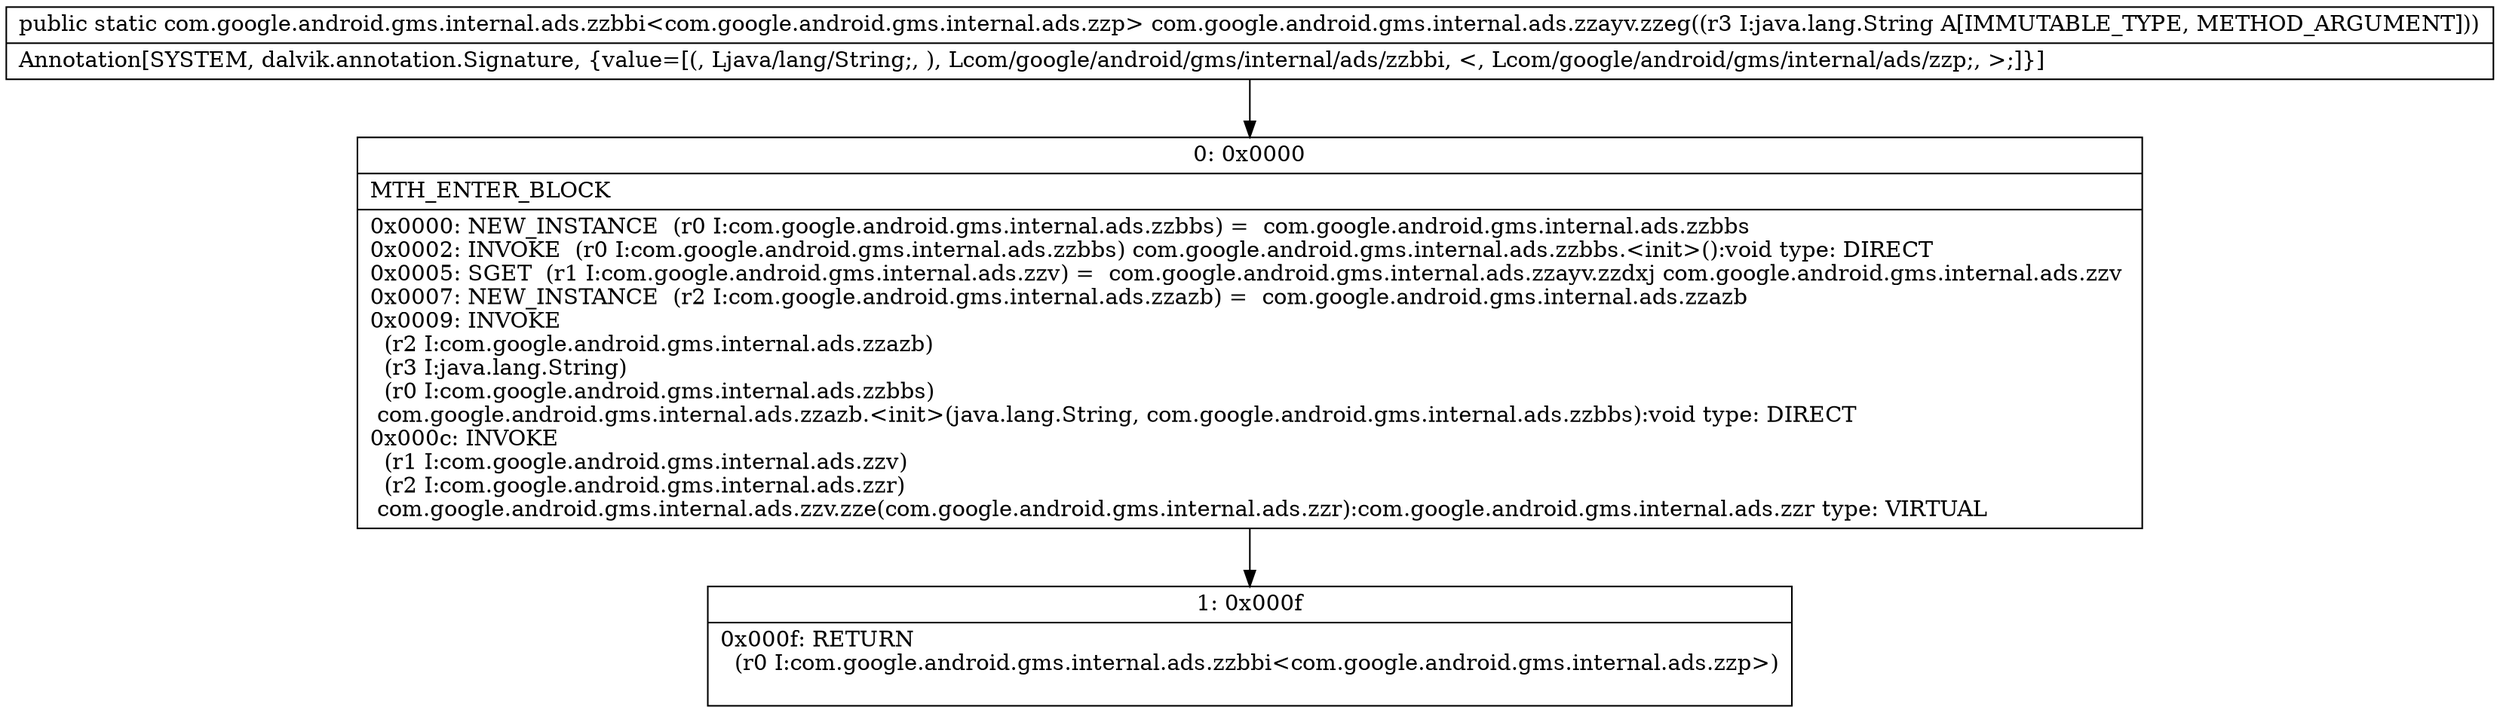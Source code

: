 digraph "CFG forcom.google.android.gms.internal.ads.zzayv.zzeg(Ljava\/lang\/String;)Lcom\/google\/android\/gms\/internal\/ads\/zzbbi;" {
Node_0 [shape=record,label="{0\:\ 0x0000|MTH_ENTER_BLOCK\l|0x0000: NEW_INSTANCE  (r0 I:com.google.android.gms.internal.ads.zzbbs) =  com.google.android.gms.internal.ads.zzbbs \l0x0002: INVOKE  (r0 I:com.google.android.gms.internal.ads.zzbbs) com.google.android.gms.internal.ads.zzbbs.\<init\>():void type: DIRECT \l0x0005: SGET  (r1 I:com.google.android.gms.internal.ads.zzv) =  com.google.android.gms.internal.ads.zzayv.zzdxj com.google.android.gms.internal.ads.zzv \l0x0007: NEW_INSTANCE  (r2 I:com.google.android.gms.internal.ads.zzazb) =  com.google.android.gms.internal.ads.zzazb \l0x0009: INVOKE  \l  (r2 I:com.google.android.gms.internal.ads.zzazb)\l  (r3 I:java.lang.String)\l  (r0 I:com.google.android.gms.internal.ads.zzbbs)\l com.google.android.gms.internal.ads.zzazb.\<init\>(java.lang.String, com.google.android.gms.internal.ads.zzbbs):void type: DIRECT \l0x000c: INVOKE  \l  (r1 I:com.google.android.gms.internal.ads.zzv)\l  (r2 I:com.google.android.gms.internal.ads.zzr)\l com.google.android.gms.internal.ads.zzv.zze(com.google.android.gms.internal.ads.zzr):com.google.android.gms.internal.ads.zzr type: VIRTUAL \l}"];
Node_1 [shape=record,label="{1\:\ 0x000f|0x000f: RETURN  \l  (r0 I:com.google.android.gms.internal.ads.zzbbi\<com.google.android.gms.internal.ads.zzp\>)\l \l}"];
MethodNode[shape=record,label="{public static com.google.android.gms.internal.ads.zzbbi\<com.google.android.gms.internal.ads.zzp\> com.google.android.gms.internal.ads.zzayv.zzeg((r3 I:java.lang.String A[IMMUTABLE_TYPE, METHOD_ARGUMENT]))  | Annotation[SYSTEM, dalvik.annotation.Signature, \{value=[(, Ljava\/lang\/String;, ), Lcom\/google\/android\/gms\/internal\/ads\/zzbbi, \<, Lcom\/google\/android\/gms\/internal\/ads\/zzp;, \>;]\}]\l}"];
MethodNode -> Node_0;
Node_0 -> Node_1;
}

